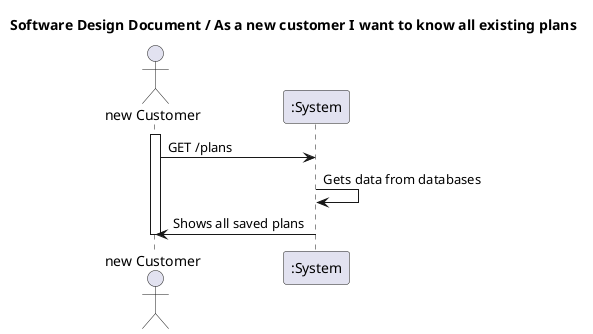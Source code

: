 @startuml
'https://plantuml.com/sequence-diagram
actor "new Customer" as MD
title  Software Design Document / As a new customer I want to know all existing plans

activate MD
MD -> ":System" : GET /plans
":System" -> ":System" : Gets data from databases
":System" -> MD: Shows all saved plans

deactivate MD
@enduml